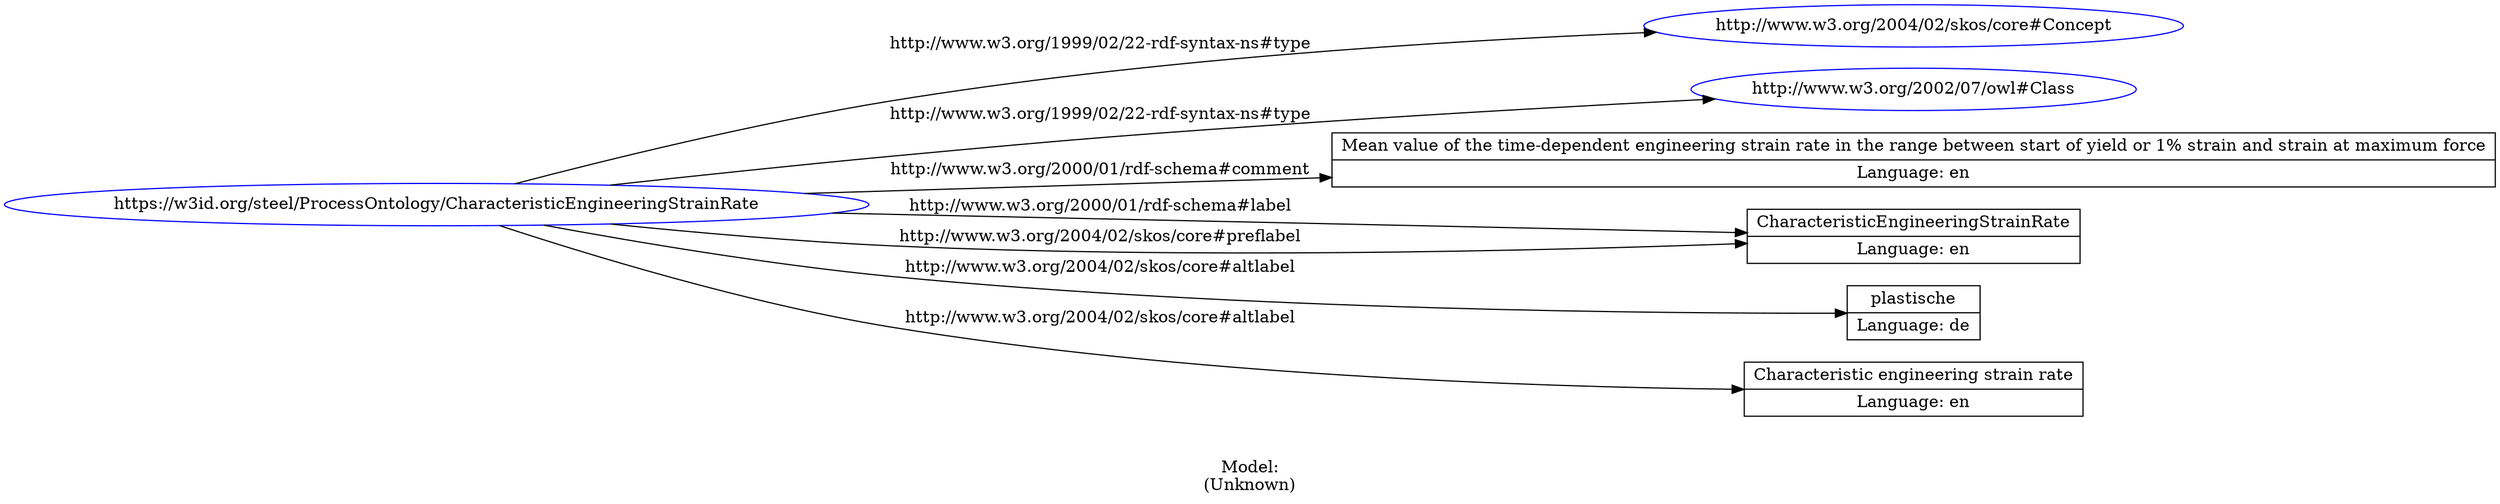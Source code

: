 digraph {
	rankdir = LR;
	charset="utf-8";

	"Rhttps://w3id.org/steel/ProcessOntology/CharacteristicEngineeringStrainRate" -> "Rhttp://www.w3.org/2004/02/skos/core#Concept" [ label="http://www.w3.org/1999/02/22-rdf-syntax-ns#type" ];
	"Rhttps://w3id.org/steel/ProcessOntology/CharacteristicEngineeringStrainRate" -> "Rhttp://www.w3.org/2002/07/owl#Class" [ label="http://www.w3.org/1999/02/22-rdf-syntax-ns#type" ];
	"Rhttps://w3id.org/steel/ProcessOntology/CharacteristicEngineeringStrainRate" -> "LMean value of the time-dependent engineering strain rate in the range between start of yield or 1% strain and strain at maximum force|Language: en" [ label="http://www.w3.org/2000/01/rdf-schema#comment" ];
	"Rhttps://w3id.org/steel/ProcessOntology/CharacteristicEngineeringStrainRate" -> "LCharacteristicEngineeringStrainRate|Language: en" [ label="http://www.w3.org/2000/01/rdf-schema#label" ];
	"Rhttps://w3id.org/steel/ProcessOntology/CharacteristicEngineeringStrainRate" -> "Lplastische|Language: de" [ label="http://www.w3.org/2004/02/skos/core#altlabel" ];
	"Rhttps://w3id.org/steel/ProcessOntology/CharacteristicEngineeringStrainRate" -> "LCharacteristic engineering strain rate|Language: en" [ label="http://www.w3.org/2004/02/skos/core#altlabel" ];
	"Rhttps://w3id.org/steel/ProcessOntology/CharacteristicEngineeringStrainRate" -> "LCharacteristicEngineeringStrainRate|Language: en" [ label="http://www.w3.org/2004/02/skos/core#preflabel" ];

	// Resources
	"Rhttps://w3id.org/steel/ProcessOntology/CharacteristicEngineeringStrainRate" [ label="https://w3id.org/steel/ProcessOntology/CharacteristicEngineeringStrainRate", shape = ellipse, color = blue ];
	"Rhttp://www.w3.org/2004/02/skos/core#Concept" [ label="http://www.w3.org/2004/02/skos/core#Concept", shape = ellipse, color = blue ];
	"Rhttp://www.w3.org/2002/07/owl#Class" [ label="http://www.w3.org/2002/07/owl#Class", shape = ellipse, color = blue ];

	// Anonymous nodes

	// Literals
	"LMean value of the time-dependent engineering strain rate in the range between start of yield or 1% strain and strain at maximum force|Language: en" [ label="Mean value of the time-dependent engineering strain rate in the range between start of yield or 1% strain and strain at maximum force|Language: en", shape = record ];
	"LCharacteristicEngineeringStrainRate|Language: en" [ label="CharacteristicEngineeringStrainRate|Language: en", shape = record ];
	"Lplastische|Language: de" [ label="plastische|Language: de", shape = record ];
	"LCharacteristic engineering strain rate|Language: en" [ label="Characteristic engineering strain rate|Language: en", shape = record ];

	label="\n\nModel:\n(Unknown)";
}
